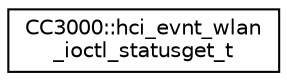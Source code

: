 digraph "Graphical Class Hierarchy"
{
  edge [fontname="Helvetica",fontsize="10",labelfontname="Helvetica",labelfontsize="10"];
  node [fontname="Helvetica",fontsize="10",shape=record];
  rankdir="LR";
  Node1 [label="CC3000::hci_evnt_wlan\l_ioctl_statusget_t",height=0.2,width=0.4,color="black", fillcolor="white", style="filled",URL="$d9/df7/structCC3000_1_1hci__evnt__wlan__ioctl__statusget__t.html"];
}
